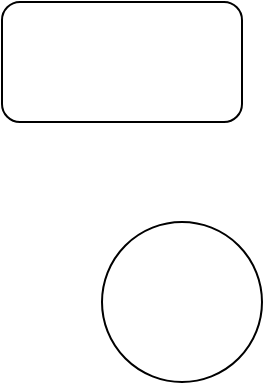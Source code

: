 <mxfile version="13.9.2" type="github">
  <diagram id="u3fOJB18sjoi66M0B-gB" name="Page-1">
    <mxGraphModel dx="442" dy="559" grid="1" gridSize="10" guides="1" tooltips="1" connect="1" arrows="1" fold="1" page="1" pageScale="1" pageWidth="827" pageHeight="1169" math="0" shadow="0">
      <root>
        <mxCell id="0" />
        <mxCell id="1" parent="0" />
        <mxCell id="kHErj3S_fdO0nzDfqHhW-1" value="" style="rounded=1;whiteSpace=wrap;html=1;" vertex="1" parent="1">
          <mxGeometry x="220" y="170" width="120" height="60" as="geometry" />
        </mxCell>
        <mxCell id="kHErj3S_fdO0nzDfqHhW-2" value="" style="ellipse;whiteSpace=wrap;html=1;aspect=fixed;" vertex="1" parent="1">
          <mxGeometry x="270" y="280" width="80" height="80" as="geometry" />
        </mxCell>
      </root>
    </mxGraphModel>
  </diagram>
</mxfile>
